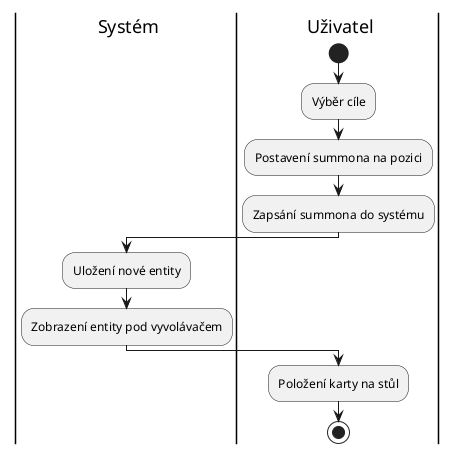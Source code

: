 @startuml summon
|s| Systém
|u| Uživatel

|u|
start

|u|
:Výběr cíle;
:Postavení summona na pozici;

:Zapsání summona do systému;

|s|
:Uložení nové entity;
:Zobrazení entity pod vyvolávačem;

|u|
:Položení karty na stůl;

|u|
stop
@enduml